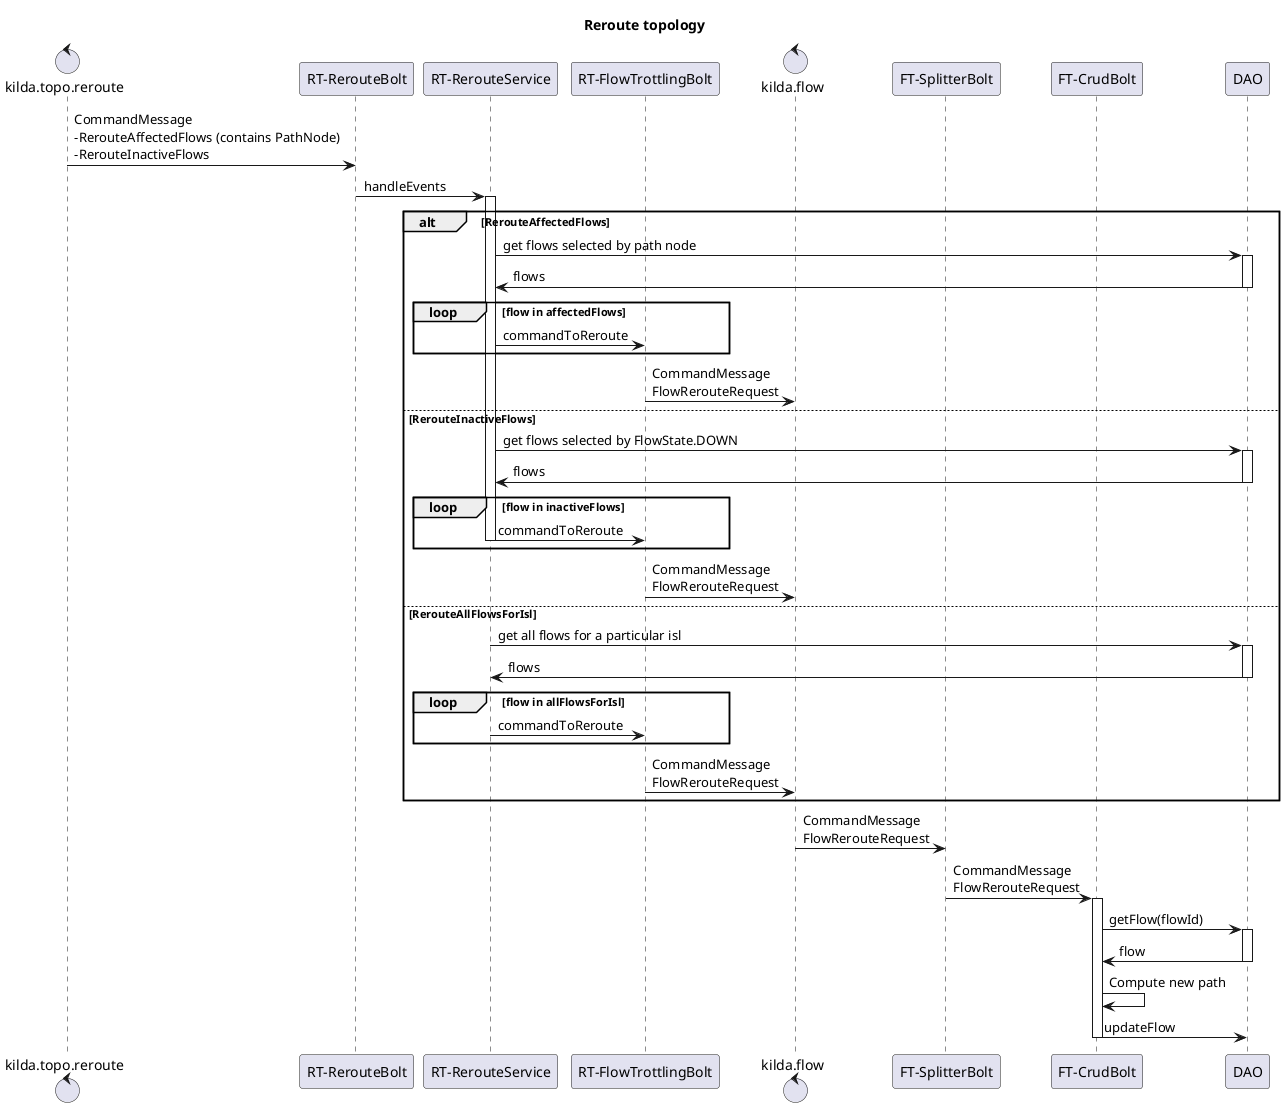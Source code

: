 @startuml

title Reroute topology

control kilda.topo.reroute
participant "RT-RerouteBolt"
participant "RT-RerouteService"
participant "RT-FlowTrottlingBolt"
control kilda.flow
participant "FT-SplitterBolt"
participant "FT-CrudBolt"
participant DAO

kilda.topo.reroute -> "RT-RerouteBolt" : CommandMessage\n-RerouteAffectedFlows (contains PathNode)\n-RerouteInactiveFlows
"RT-RerouteBolt" -> "RT-RerouteService" : handleEvents

activate "RT-RerouteService"
alt RerouteAffectedFlows
    "RT-RerouteService" -> DAO : get flows selected by path node
activate DAO
    DAO -> "RT-RerouteService" : flows
deactivate DAO

    loop flow in affectedFlows
        "RT-RerouteService" -> "RT-FlowTrottlingBolt" : commandToReroute
    end
    "RT-FlowTrottlingBolt" -> kilda.flow : CommandMessage\nFlowRerouteRequest

else RerouteInactiveFlows

    "RT-RerouteService" -> DAO : get flows selected by FlowState.DOWN
activate DAO
    DAO -> "RT-RerouteService" : flows
deactivate DAO

    loop flow in inactiveFlows
        "RT-RerouteService" -> "RT-FlowTrottlingBolt" : commandToReroute
deactivate "RT-RerouteService"
end
"RT-FlowTrottlingBolt" -> kilda.flow : CommandMessage\nFlowRerouteRequest

else RerouteAllFlowsForIsl

    "RT-RerouteService" -> DAO : get all flows for a particular isl
activate DAO
    DAO -> "RT-RerouteService" : flows
deactivate DAO

    loop flow in allFlowsForIsl
        "RT-RerouteService" -> "RT-FlowTrottlingBolt" : commandToReroute
deactivate "RT-RerouteService"
end
"RT-FlowTrottlingBolt" -> kilda.flow : CommandMessage\nFlowRerouteRequest

end

kilda.flow -> "FT-SplitterBolt" : CommandMessage\nFlowRerouteRequest
"FT-SplitterBolt" -> "FT-CrudBolt" : CommandMessage\nFlowRerouteRequest
activate "FT-CrudBolt"
"FT-CrudBolt" -> DAO: getFlow(flowId)
activate DAO
DAO -> "FT-CrudBolt" : flow
deactivate DAO
"FT-CrudBolt" -> "FT-CrudBolt" : Compute new path
"FT-CrudBolt" -> DAO : updateFlow
deactivate "FT-CrudBolt"

@enduml
